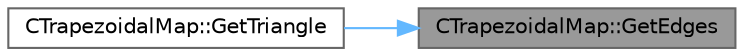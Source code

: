 digraph "CTrapezoidalMap::GetEdges"
{
 // LATEX_PDF_SIZE
  bgcolor="transparent";
  edge [fontname=Helvetica,fontsize=10,labelfontname=Helvetica,labelfontsize=10];
  node [fontname=Helvetica,fontsize=10,shape=box,height=0.2,width=0.4];
  rankdir="RL";
  Node1 [id="Node000001",label="CTrapezoidalMap::GetEdges",height=0.2,width=0.4,color="gray40", fillcolor="grey60", style="filled", fontcolor="black",tooltip="for a given coordinate (val_x,value), known to be in the band (xmin,xmax) with band index (i_low,..."];
  Node1 -> Node2 [id="edge1_Node000001_Node000002",dir="back",color="steelblue1",style="solid",tooltip=" "];
  Node2 [id="Node000002",label="CTrapezoidalMap::GetTriangle",height=0.2,width=0.4,color="grey40", fillcolor="white", style="filled",URL="$classCTrapezoidalMap.html#a2efa3eef969efc01ac81142217b649fe",tooltip="return the index to the triangle that contains the coordinates (val_x,val_y)"];
}
